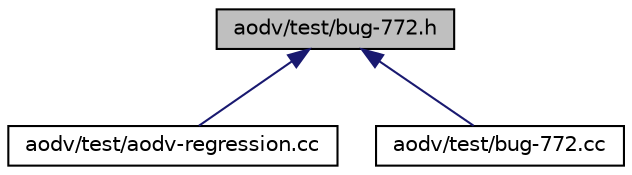 digraph "aodv/test/bug-772.h"
{
  edge [fontname="Helvetica",fontsize="10",labelfontname="Helvetica",labelfontsize="10"];
  node [fontname="Helvetica",fontsize="10",shape=record];
  Node1 [label="aodv/test/bug-772.h",height=0.2,width=0.4,color="black", fillcolor="grey75", style="filled", fontcolor="black"];
  Node1 -> Node2 [dir="back",color="midnightblue",fontsize="10",style="solid"];
  Node2 [label="aodv/test/aodv-regression.cc",height=0.2,width=0.4,color="black", fillcolor="white", style="filled",URL="$d2/d04/aodv-regression_8cc.html"];
  Node1 -> Node3 [dir="back",color="midnightblue",fontsize="10",style="solid"];
  Node3 [label="aodv/test/bug-772.cc",height=0.2,width=0.4,color="black", fillcolor="white", style="filled",URL="$dc/d6d/bug-772_8cc.html"];
}
